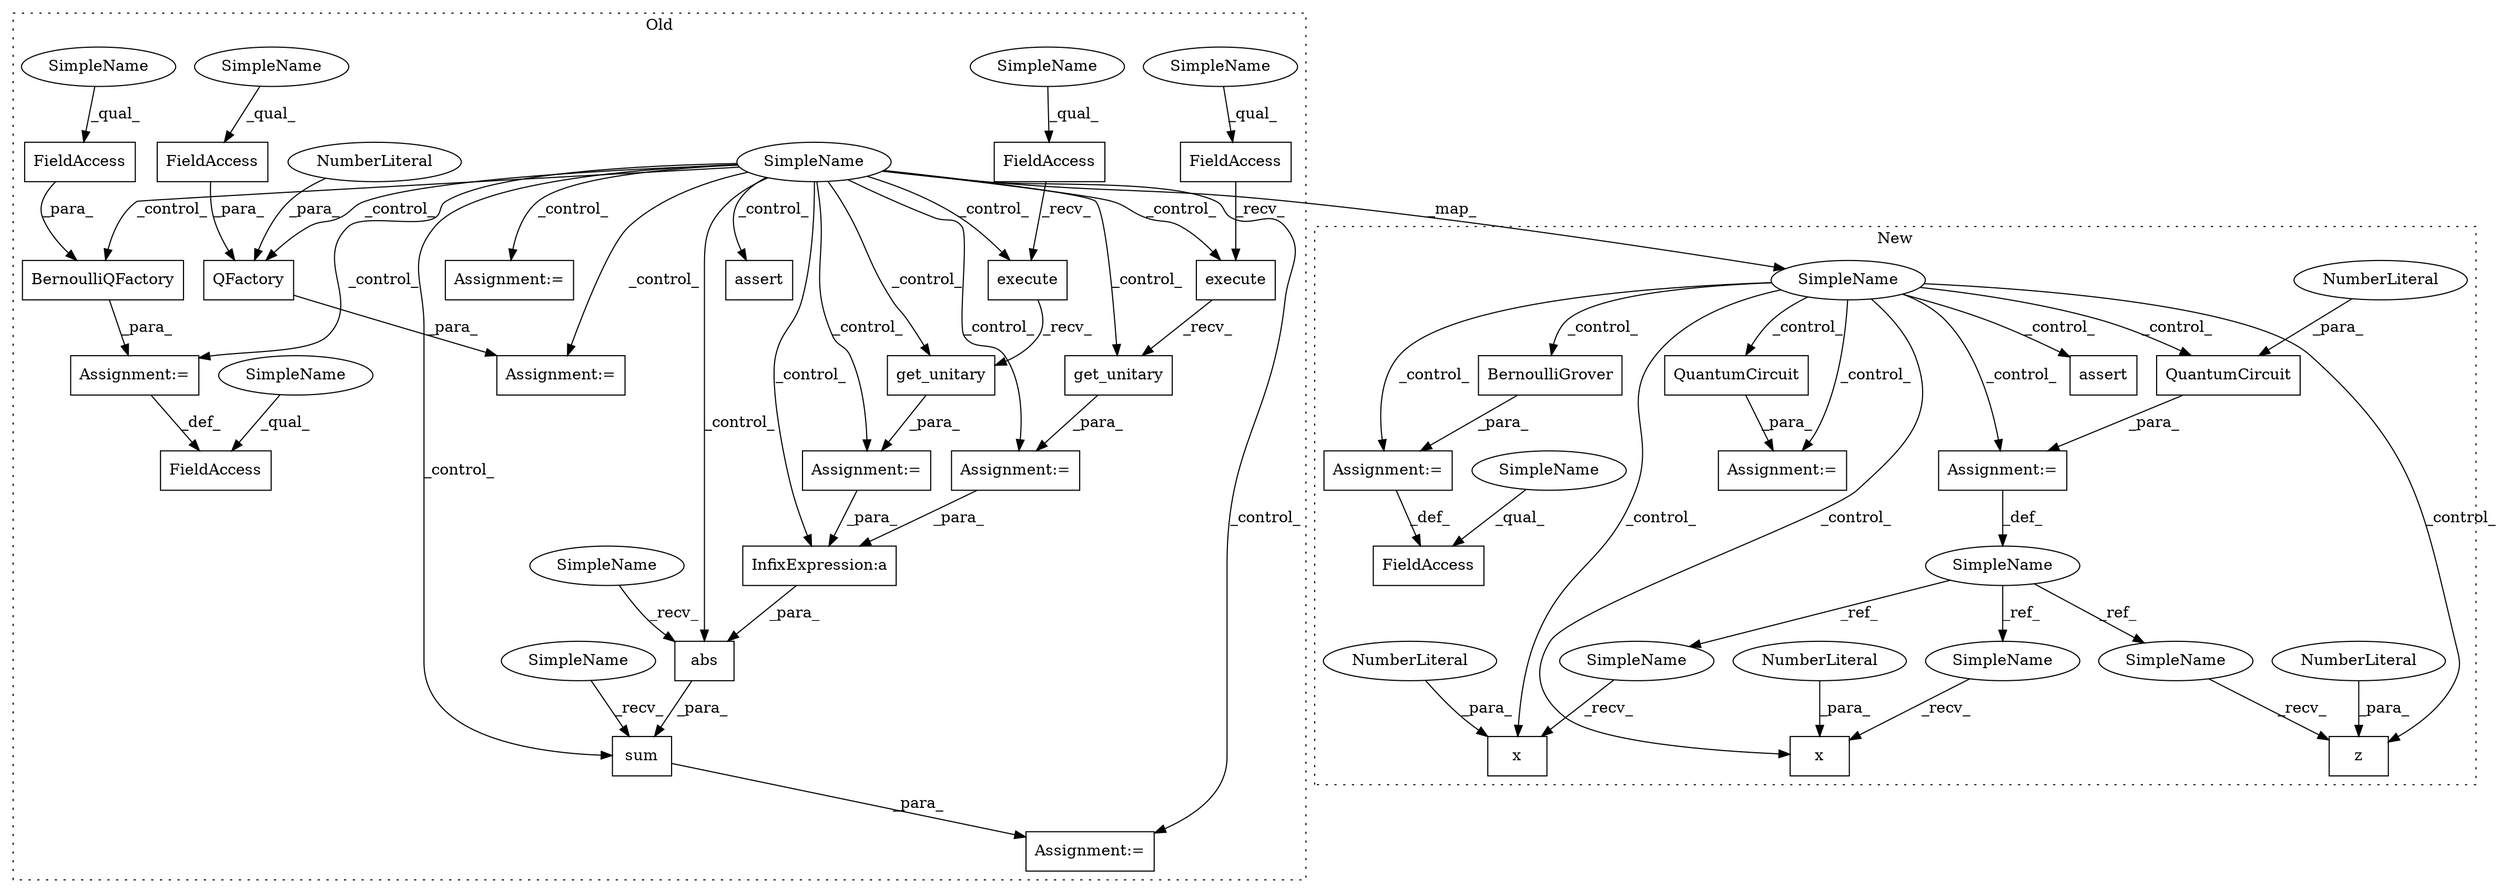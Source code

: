 digraph G {
subgraph cluster0 {
1 [label="execute" a="32" s="9788,9804" l="8,1" shape="box"];
3 [label="get_unitary" a="32" s="9806" l="13" shape="box"];
5 [label="SimpleName" a="42" s="8621" l="1" shape="ellipse"];
7 [label="get_unitary" a="32" s="9874" l="13" shape="box"];
8 [label="sum" a="32" s="9908,9956" l="4,1" shape="box"];
10 [label="assert" a="32" s="9972,9996" l="18,1" shape="box"];
12 [label="FieldAccess" a="22" s="9774" l="13" shape="box"];
14 [label="QFactory" a="32" s="9358,9382" l="9,1" shape="box"];
15 [label="FieldAccess" a="22" s="9367" l="13" shape="box"];
16 [label="InfixExpression:a" a="27" s="9936" l="3" shape="box"];
17 [label="NumberLiteral" a="34" s="9381" l="1" shape="ellipse"];
19 [label="abs" a="32" s="9918,9955" l="4,1" shape="box"];
20 [label="execute" a="32" s="9858,9872" l="8,1" shape="box"];
21 [label="FieldAccess" a="22" s="9844" l="13" shape="box"];
22 [label="FieldAccess" a="22" s="9208" l="13" shape="box"];
23 [label="FieldAccess" a="22" s="9240" l="13" shape="box"];
29 [label="BernoulliQFactory" a="32" s="9222,9253" l="18,1" shape="box"];
32 [label="Assignment:=" a="7" s="9357" l="1" shape="box"];
33 [label="Assignment:=" a="7" s="9843" l="1" shape="box"];
35 [label="Assignment:=" a="7" s="9395,9484" l="65,2" shape="box"];
38 [label="Assignment:=" a="7" s="9901" l="1" shape="box"];
39 [label="Assignment:=" a="7" s="9773" l="1" shape="box"];
40 [label="Assignment:=" a="7" s="9221" l="1" shape="box"];
41 [label="SimpleName" a="42" s="9844" l="4" shape="ellipse"];
42 [label="SimpleName" a="42" s="9774" l="4" shape="ellipse"];
43 [label="SimpleName" a="42" s="9902" l="5" shape="ellipse"];
44 [label="SimpleName" a="42" s="9912" l="5" shape="ellipse"];
45 [label="SimpleName" a="42" s="9367" l="3" shape="ellipse"];
46 [label="SimpleName" a="42" s="9240" l="3" shape="ellipse"];
47 [label="SimpleName" a="42" s="9208" l="3" shape="ellipse"];
label = "Old";
style="dotted";
}
subgraph cluster1 {
2 [label="QuantumCircuit" a="32" s="7395,7411" l="15,1" shape="box"];
4 [label="SimpleName" a="42" s="6663" l="1" shape="ellipse"];
6 [label="assert" a="32" s="8005,8052" l="12,1" shape="box"];
9 [label="BernoulliGrover" a="32" s="7273,7293" l="16,1" shape="box"];
11 [label="FieldAccess" a="22" s="7253" l="19" shape="box"];
13 [label="QuantumCircuit" a="32" s="7511,7527" l="15,1" shape="box"];
18 [label="NumberLiteral" a="34" s="7410" l="1" shape="ellipse"];
24 [label="x" a="32" s="7477,7480" l="2,1" shape="box"];
25 [label="SimpleName" a="42" s="7388" l="6" shape="ellipse"];
26 [label="x" a="32" s="7431,7434" l="2,1" shape="box"];
27 [label="NumberLiteral" a="34" s="7433" l="1" shape="ellipse"];
28 [label="NumberLiteral" a="34" s="7479" l="1" shape="ellipse"];
30 [label="z" a="32" s="7454,7457" l="2,1" shape="box"];
31 [label="NumberLiteral" a="34" s="7456" l="1" shape="ellipse"];
34 [label="Assignment:=" a="7" s="7394" l="1" shape="box"];
36 [label="Assignment:=" a="7" s="7510" l="1" shape="box"];
37 [label="Assignment:=" a="7" s="7272" l="1" shape="box"];
48 [label="SimpleName" a="42" s="7470" l="6" shape="ellipse"];
49 [label="SimpleName" a="42" s="7447" l="6" shape="ellipse"];
50 [label="SimpleName" a="42" s="7424" l="6" shape="ellipse"];
51 [label="SimpleName" a="42" s="7253" l="3" shape="ellipse"];
label = "New";
style="dotted";
}
1 -> 3 [label="_recv_"];
2 -> 34 [label="_para_"];
3 -> 39 [label="_para_"];
4 -> 37 [label="_control_"];
4 -> 2 [label="_control_"];
4 -> 34 [label="_control_"];
4 -> 9 [label="_control_"];
4 -> 13 [label="_control_"];
4 -> 30 [label="_control_"];
4 -> 36 [label="_control_"];
4 -> 6 [label="_control_"];
4 -> 24 [label="_control_"];
4 -> 26 [label="_control_"];
5 -> 20 [label="_control_"];
5 -> 19 [label="_control_"];
5 -> 29 [label="_control_"];
5 -> 38 [label="_control_"];
5 -> 7 [label="_control_"];
5 -> 16 [label="_control_"];
5 -> 33 [label="_control_"];
5 -> 35 [label="_control_"];
5 -> 39 [label="_control_"];
5 -> 40 [label="_control_"];
5 -> 3 [label="_control_"];
5 -> 1 [label="_control_"];
5 -> 4 [label="_map_"];
5 -> 14 [label="_control_"];
5 -> 32 [label="_control_"];
5 -> 10 [label="_control_"];
5 -> 8 [label="_control_"];
7 -> 33 [label="_para_"];
8 -> 38 [label="_para_"];
9 -> 37 [label="_para_"];
12 -> 1 [label="_recv_"];
13 -> 36 [label="_para_"];
14 -> 32 [label="_para_"];
15 -> 14 [label="_para_"];
16 -> 19 [label="_para_"];
17 -> 14 [label="_para_"];
18 -> 2 [label="_para_"];
19 -> 8 [label="_para_"];
20 -> 7 [label="_recv_"];
21 -> 20 [label="_recv_"];
23 -> 29 [label="_para_"];
25 -> 48 [label="_ref_"];
25 -> 50 [label="_ref_"];
25 -> 49 [label="_ref_"];
27 -> 26 [label="_para_"];
28 -> 24 [label="_para_"];
29 -> 40 [label="_para_"];
31 -> 30 [label="_para_"];
33 -> 16 [label="_para_"];
34 -> 25 [label="_def_"];
37 -> 11 [label="_def_"];
39 -> 16 [label="_para_"];
40 -> 22 [label="_def_"];
41 -> 21 [label="_qual_"];
42 -> 12 [label="_qual_"];
43 -> 8 [label="_recv_"];
44 -> 19 [label="_recv_"];
45 -> 15 [label="_qual_"];
46 -> 23 [label="_qual_"];
47 -> 22 [label="_qual_"];
48 -> 24 [label="_recv_"];
49 -> 30 [label="_recv_"];
50 -> 26 [label="_recv_"];
51 -> 11 [label="_qual_"];
}